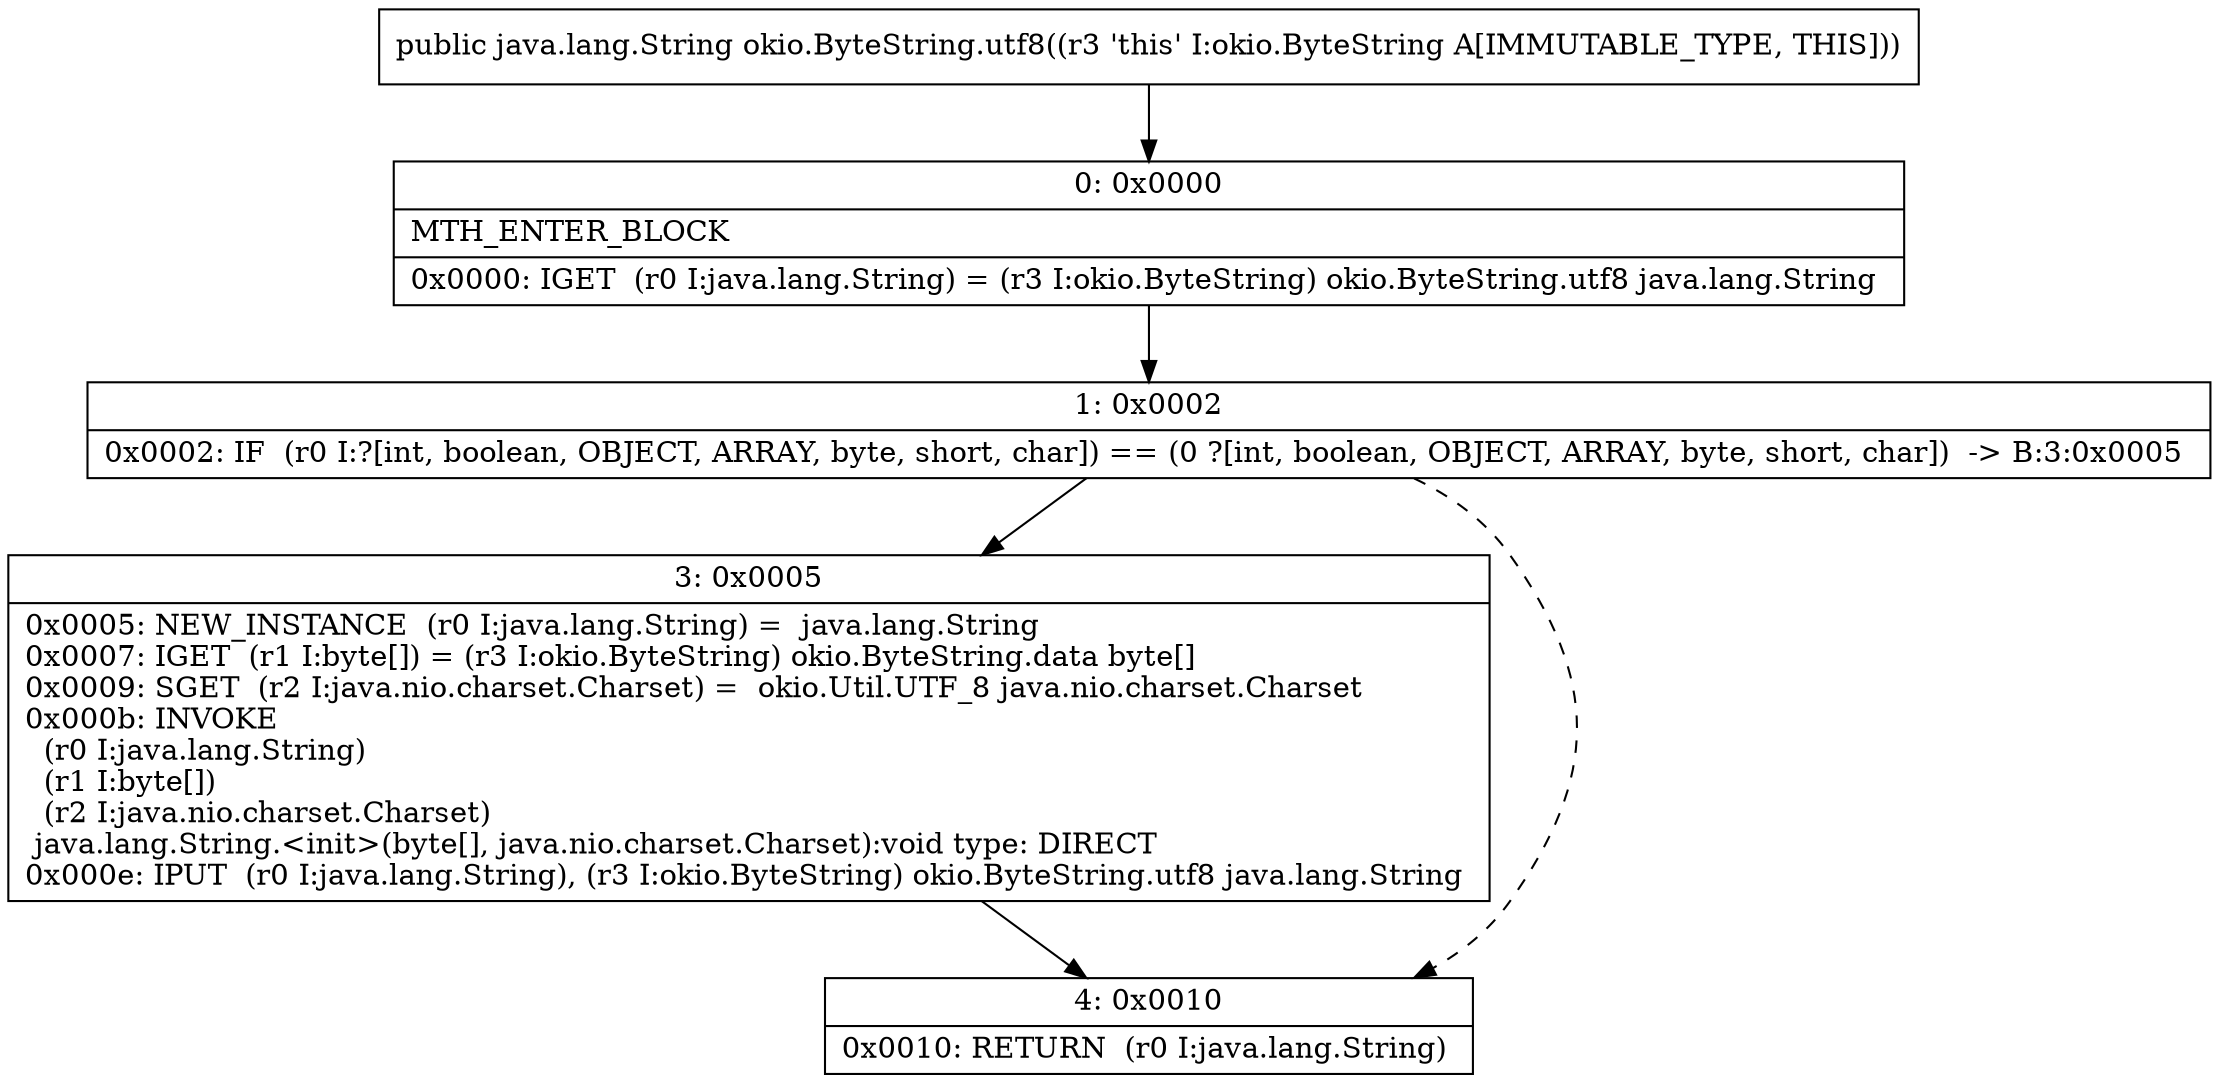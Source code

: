 digraph "CFG forokio.ByteString.utf8()Ljava\/lang\/String;" {
Node_0 [shape=record,label="{0\:\ 0x0000|MTH_ENTER_BLOCK\l|0x0000: IGET  (r0 I:java.lang.String) = (r3 I:okio.ByteString) okio.ByteString.utf8 java.lang.String \l}"];
Node_1 [shape=record,label="{1\:\ 0x0002|0x0002: IF  (r0 I:?[int, boolean, OBJECT, ARRAY, byte, short, char]) == (0 ?[int, boolean, OBJECT, ARRAY, byte, short, char])  \-\> B:3:0x0005 \l}"];
Node_3 [shape=record,label="{3\:\ 0x0005|0x0005: NEW_INSTANCE  (r0 I:java.lang.String) =  java.lang.String \l0x0007: IGET  (r1 I:byte[]) = (r3 I:okio.ByteString) okio.ByteString.data byte[] \l0x0009: SGET  (r2 I:java.nio.charset.Charset) =  okio.Util.UTF_8 java.nio.charset.Charset \l0x000b: INVOKE  \l  (r0 I:java.lang.String)\l  (r1 I:byte[])\l  (r2 I:java.nio.charset.Charset)\l java.lang.String.\<init\>(byte[], java.nio.charset.Charset):void type: DIRECT \l0x000e: IPUT  (r0 I:java.lang.String), (r3 I:okio.ByteString) okio.ByteString.utf8 java.lang.String \l}"];
Node_4 [shape=record,label="{4\:\ 0x0010|0x0010: RETURN  (r0 I:java.lang.String) \l}"];
MethodNode[shape=record,label="{public java.lang.String okio.ByteString.utf8((r3 'this' I:okio.ByteString A[IMMUTABLE_TYPE, THIS])) }"];
MethodNode -> Node_0;
Node_0 -> Node_1;
Node_1 -> Node_3;
Node_1 -> Node_4[style=dashed];
Node_3 -> Node_4;
}

